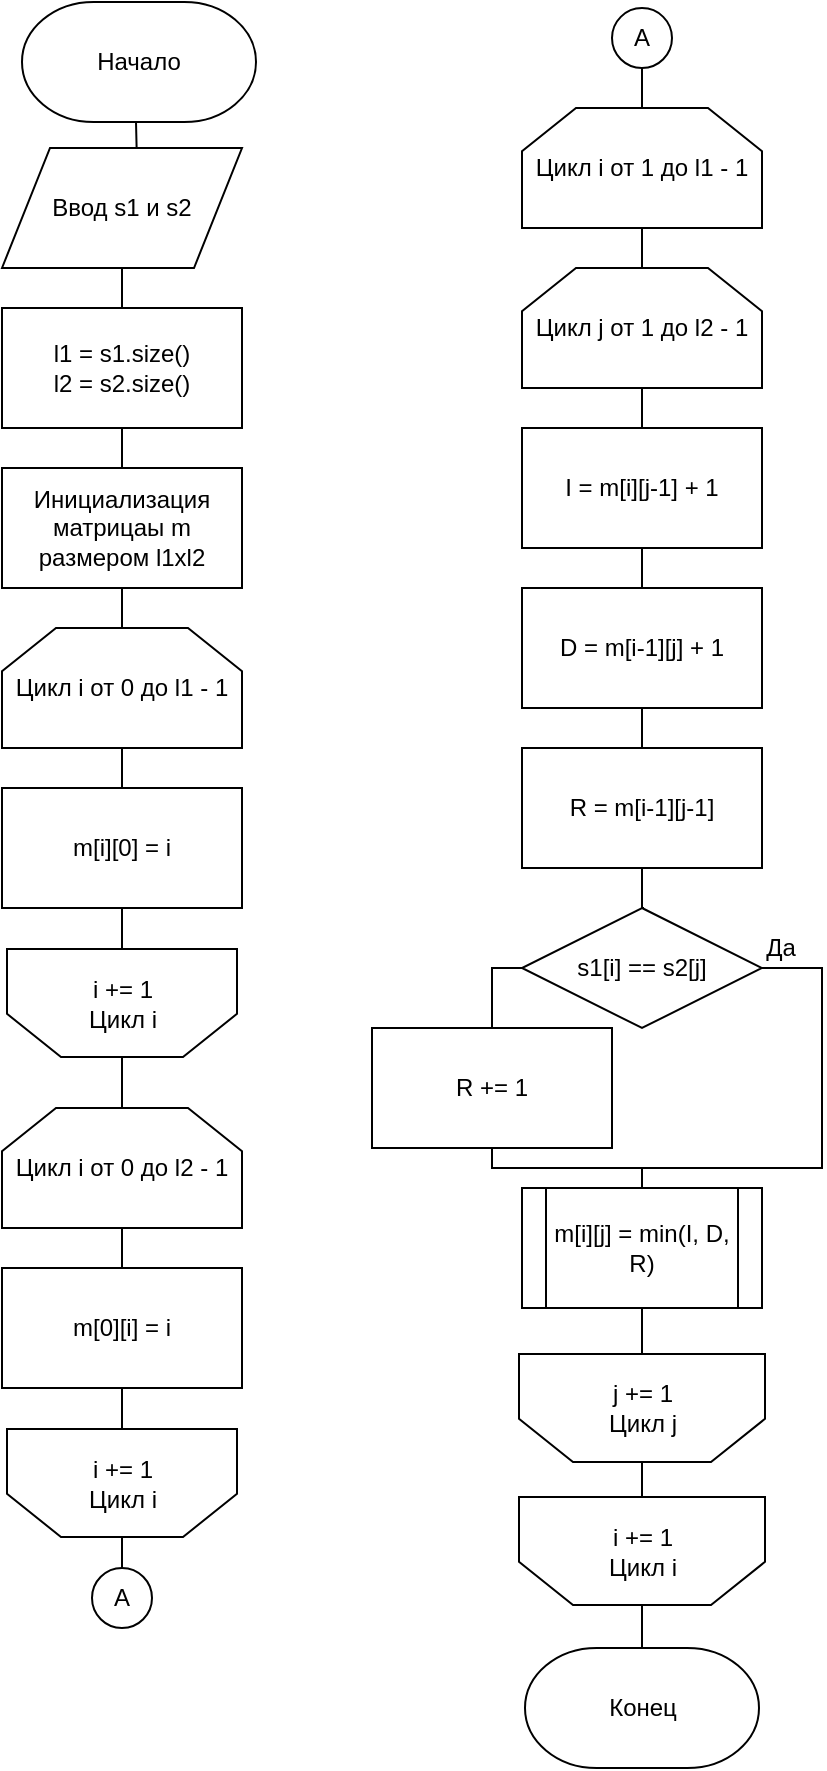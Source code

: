 <mxfile version="11.3.0" type="device" pages="4"><diagram id="evdpYPXMcWnW9IqfnfcT" name="Page-1"><mxGraphModel dx="1137" dy="674" grid="1" gridSize="10" guides="1" tooltips="1" connect="1" arrows="1" fold="1" page="1" pageScale="1" pageWidth="850" pageHeight="1100" math="0" shadow="0"><root><mxCell id="0"/><mxCell id="1" parent="0"/><mxCell id="_S-wLEvSERHRvH7s9eQE-9" style="edgeStyle=orthogonalEdgeStyle;rounded=0;orthogonalLoop=1;jettySize=auto;html=1;endArrow=none;endFill=0;" parent="1" target="_S-wLEvSERHRvH7s9eQE-2" edge="1"><mxGeometry relative="1" as="geometry"><mxPoint x="427" y="97" as="sourcePoint"/></mxGeometry></mxCell><mxCell id="_S-wLEvSERHRvH7s9eQE-10" style="edgeStyle=orthogonalEdgeStyle;rounded=0;orthogonalLoop=1;jettySize=auto;html=1;endArrow=none;endFill=0;" parent="1" source="_S-wLEvSERHRvH7s9eQE-2" target="_S-wLEvSERHRvH7s9eQE-7" edge="1"><mxGeometry relative="1" as="geometry"/></mxCell><mxCell id="_S-wLEvSERHRvH7s9eQE-2" value="Ввод s1 и s2" style="shape=parallelogram;perimeter=parallelogramPerimeter;whiteSpace=wrap;html=1;" parent="1" vertex="1"><mxGeometry x="360" y="110" width="120" height="60" as="geometry"/></mxCell><mxCell id="_S-wLEvSERHRvH7s9eQE-17" style="edgeStyle=orthogonalEdgeStyle;rounded=0;orthogonalLoop=1;jettySize=auto;html=1;endArrow=none;endFill=0;fontSize=12;" parent="1" source="_S-wLEvSERHRvH7s9eQE-6" target="_S-wLEvSERHRvH7s9eQE-13" edge="1"><mxGeometry relative="1" as="geometry"/></mxCell><mxCell id="_S-wLEvSERHRvH7s9eQE-6" value="Цикл i от 0 до l1 - 1" style="shape=loopLimit;whiteSpace=wrap;html=1;size=27;arcSize=25;" parent="1" vertex="1"><mxGeometry x="360" y="350" width="120" height="60" as="geometry"/></mxCell><mxCell id="_S-wLEvSERHRvH7s9eQE-11" style="edgeStyle=orthogonalEdgeStyle;rounded=0;orthogonalLoop=1;jettySize=auto;html=1;endArrow=none;endFill=0;" parent="1" source="_S-wLEvSERHRvH7s9eQE-7" target="_S-wLEvSERHRvH7s9eQE-8" edge="1"><mxGeometry relative="1" as="geometry"/></mxCell><mxCell id="_S-wLEvSERHRvH7s9eQE-7" value="&lt;div&gt;l1 = s1.size()&lt;/div&gt;&lt;div&gt;l2 = s2.size()&lt;br&gt;&lt;/div&gt;" style="rounded=0;whiteSpace=wrap;html=1;" parent="1" vertex="1"><mxGeometry x="360" y="190" width="120" height="60" as="geometry"/></mxCell><mxCell id="_S-wLEvSERHRvH7s9eQE-12" style="edgeStyle=orthogonalEdgeStyle;rounded=0;orthogonalLoop=1;jettySize=auto;html=1;endArrow=none;endFill=0;" parent="1" source="_S-wLEvSERHRvH7s9eQE-8" target="_S-wLEvSERHRvH7s9eQE-6" edge="1"><mxGeometry relative="1" as="geometry"/></mxCell><mxCell id="_S-wLEvSERHRvH7s9eQE-8" value="Инициализация матрицаы m размером l1xl2" style="rounded=0;whiteSpace=wrap;html=1;" parent="1" vertex="1"><mxGeometry x="360" y="270" width="120" height="60" as="geometry"/></mxCell><mxCell id="_S-wLEvSERHRvH7s9eQE-18" style="edgeStyle=orthogonalEdgeStyle;rounded=0;orthogonalLoop=1;jettySize=auto;html=1;endArrow=none;endFill=0;fontSize=12;" parent="1" source="_S-wLEvSERHRvH7s9eQE-13" target="_S-wLEvSERHRvH7s9eQE-16" edge="1"><mxGeometry relative="1" as="geometry"/></mxCell><mxCell id="_S-wLEvSERHRvH7s9eQE-13" value="m[i][0] = i" style="rounded=0;whiteSpace=wrap;html=1;" parent="1" vertex="1"><mxGeometry x="360" y="430" width="120" height="60" as="geometry"/></mxCell><mxCell id="_S-wLEvSERHRvH7s9eQE-23" style="edgeStyle=orthogonalEdgeStyle;rounded=0;orthogonalLoop=1;jettySize=auto;html=1;endArrow=none;endFill=0;fontSize=12;" parent="1" source="_S-wLEvSERHRvH7s9eQE-16" target="_S-wLEvSERHRvH7s9eQE-19" edge="1"><mxGeometry relative="1" as="geometry"/></mxCell><mxCell id="_S-wLEvSERHRvH7s9eQE-16" value="&lt;div&gt;i += 1&lt;/div&gt;&lt;div&gt;Цикл i&lt;br&gt;&lt;/div&gt;" style="shape=loopLimit;align=center;rotation=90;horizontal=0;verticalAlign=middle;fontSize=12;html=1;whiteSpace=wrap;direction=south;arcSize=25;size=27;" parent="1" vertex="1"><mxGeometry x="393" y="480" width="54" height="115" as="geometry"/></mxCell><mxCell id="_S-wLEvSERHRvH7s9eQE-24" style="edgeStyle=orthogonalEdgeStyle;rounded=0;orthogonalLoop=1;jettySize=auto;html=1;entryX=0.5;entryY=0;entryDx=0;entryDy=0;endArrow=none;endFill=0;fontSize=12;" parent="1" source="_S-wLEvSERHRvH7s9eQE-19" target="_S-wLEvSERHRvH7s9eQE-20" edge="1"><mxGeometry relative="1" as="geometry"/></mxCell><mxCell id="_S-wLEvSERHRvH7s9eQE-19" value="Цикл i от 0 до l2 - 1" style="shape=loopLimit;whiteSpace=wrap;html=1;size=27;arcSize=25;" parent="1" vertex="1"><mxGeometry x="360" y="590" width="120" height="60" as="geometry"/></mxCell><mxCell id="_S-wLEvSERHRvH7s9eQE-25" style="edgeStyle=orthogonalEdgeStyle;rounded=0;orthogonalLoop=1;jettySize=auto;html=1;endArrow=none;endFill=0;fontSize=12;" parent="1" source="_S-wLEvSERHRvH7s9eQE-20" target="_S-wLEvSERHRvH7s9eQE-21" edge="1"><mxGeometry relative="1" as="geometry"/></mxCell><mxCell id="_S-wLEvSERHRvH7s9eQE-20" value="m[0][i] = i" style="rounded=0;whiteSpace=wrap;html=1;" parent="1" vertex="1"><mxGeometry x="360" y="670" width="120" height="60" as="geometry"/></mxCell><mxCell id="_S-wLEvSERHRvH7s9eQE-27" style="edgeStyle=orthogonalEdgeStyle;rounded=0;orthogonalLoop=1;jettySize=auto;html=1;endArrow=none;endFill=0;fontSize=12;" parent="1" source="_S-wLEvSERHRvH7s9eQE-21" target="_S-wLEvSERHRvH7s9eQE-26" edge="1"><mxGeometry relative="1" as="geometry"/></mxCell><mxCell id="_S-wLEvSERHRvH7s9eQE-21" value="&lt;div&gt;i += 1&lt;/div&gt;&lt;div&gt;Цикл i&lt;br&gt;&lt;/div&gt;" style="shape=loopLimit;align=center;rotation=90;horizontal=0;verticalAlign=middle;fontSize=12;html=1;whiteSpace=wrap;direction=south;size=27;arcSize=25;" parent="1" vertex="1"><mxGeometry x="393" y="720" width="54" height="115" as="geometry"/></mxCell><mxCell id="_S-wLEvSERHRvH7s9eQE-26" value="A" style="ellipse;whiteSpace=wrap;html=1;aspect=fixed;fontSize=12;align=center;" parent="1" vertex="1"><mxGeometry x="405" y="820" width="30" height="30" as="geometry"/></mxCell><mxCell id="_S-wLEvSERHRvH7s9eQE-51" style="edgeStyle=orthogonalEdgeStyle;rounded=0;orthogonalLoop=1;jettySize=auto;html=1;entryX=0.5;entryY=0;entryDx=0;entryDy=0;endArrow=none;endFill=0;fontSize=12;" parent="1" source="_S-wLEvSERHRvH7s9eQE-28" target="_S-wLEvSERHRvH7s9eQE-30" edge="1"><mxGeometry relative="1" as="geometry"/></mxCell><mxCell id="_S-wLEvSERHRvH7s9eQE-28" value="A" style="ellipse;whiteSpace=wrap;html=1;aspect=fixed;fontSize=12;align=center;" parent="1" vertex="1"><mxGeometry x="665" y="40.052" width="30" height="30" as="geometry"/></mxCell><mxCell id="_S-wLEvSERHRvH7s9eQE-47" style="edgeStyle=orthogonalEdgeStyle;rounded=0;orthogonalLoop=1;jettySize=auto;html=1;entryX=0.5;entryY=0;entryDx=0;entryDy=0;endArrow=none;endFill=0;fontSize=12;" parent="1" source="_S-wLEvSERHRvH7s9eQE-29" target="_S-wLEvSERHRvH7s9eQE-32" edge="1"><mxGeometry relative="1" as="geometry"/></mxCell><mxCell id="_S-wLEvSERHRvH7s9eQE-29" value="Цикл j от 1 до l2 - 1" style="shape=loopLimit;whiteSpace=wrap;html=1;size=27;arcSize=25;" parent="1" vertex="1"><mxGeometry x="620" y="170" width="120" height="60" as="geometry"/></mxCell><mxCell id="_S-wLEvSERHRvH7s9eQE-48" style="edgeStyle=orthogonalEdgeStyle;rounded=0;orthogonalLoop=1;jettySize=auto;html=1;entryX=0.5;entryY=0;entryDx=0;entryDy=0;endArrow=none;endFill=0;fontSize=12;" parent="1" source="_S-wLEvSERHRvH7s9eQE-30" target="_S-wLEvSERHRvH7s9eQE-29" edge="1"><mxGeometry relative="1" as="geometry"/></mxCell><mxCell id="_S-wLEvSERHRvH7s9eQE-30" value="Цикл i от 1 до l1 - 1" style="shape=loopLimit;whiteSpace=wrap;html=1;size=27;arcSize=25;" parent="1" vertex="1"><mxGeometry x="620" y="90" width="120" height="60" as="geometry"/></mxCell><mxCell id="_S-wLEvSERHRvH7s9eQE-46" style="edgeStyle=orthogonalEdgeStyle;rounded=0;orthogonalLoop=1;jettySize=auto;html=1;entryX=0.5;entryY=0;entryDx=0;entryDy=0;endArrow=none;endFill=0;fontSize=12;" parent="1" source="_S-wLEvSERHRvH7s9eQE-32" target="_S-wLEvSERHRvH7s9eQE-33" edge="1"><mxGeometry relative="1" as="geometry"/></mxCell><mxCell id="_S-wLEvSERHRvH7s9eQE-32" value="I = m[i][j-1] + 1" style="rounded=0;whiteSpace=wrap;html=1;" parent="1" vertex="1"><mxGeometry x="620" y="250" width="120" height="60" as="geometry"/></mxCell><mxCell id="_S-wLEvSERHRvH7s9eQE-45" style="edgeStyle=orthogonalEdgeStyle;rounded=0;orthogonalLoop=1;jettySize=auto;html=1;entryX=0.5;entryY=0;entryDx=0;entryDy=0;endArrow=none;endFill=0;fontSize=12;" parent="1" source="_S-wLEvSERHRvH7s9eQE-33" target="_S-wLEvSERHRvH7s9eQE-34" edge="1"><mxGeometry relative="1" as="geometry"/></mxCell><mxCell id="_S-wLEvSERHRvH7s9eQE-33" value="D = m[i-1][j] + 1" style="rounded=0;whiteSpace=wrap;html=1;" parent="1" vertex="1"><mxGeometry x="620" y="330" width="120" height="60" as="geometry"/></mxCell><mxCell id="_S-wLEvSERHRvH7s9eQE-44" style="edgeStyle=orthogonalEdgeStyle;rounded=0;orthogonalLoop=1;jettySize=auto;html=1;entryX=0.5;entryY=0;entryDx=0;entryDy=0;endArrow=none;endFill=0;fontSize=12;" parent="1" source="_S-wLEvSERHRvH7s9eQE-34" edge="1"><mxGeometry relative="1" as="geometry"><mxPoint x="680.471" y="490.353" as="targetPoint"/></mxGeometry></mxCell><mxCell id="_S-wLEvSERHRvH7s9eQE-34" value="R = m[i-1][j-1]" style="rounded=0;whiteSpace=wrap;html=1;" parent="1" vertex="1"><mxGeometry x="620" y="410" width="120" height="60" as="geometry"/></mxCell><mxCell id="_S-wLEvSERHRvH7s9eQE-43" style="edgeStyle=orthogonalEdgeStyle;rounded=0;orthogonalLoop=1;jettySize=auto;html=1;entryX=0.5;entryY=1;entryDx=0;entryDy=0;endArrow=none;endFill=0;fontSize=12;" parent="1" edge="1"><mxGeometry relative="1" as="geometry"><mxPoint x="620.471" y="568" as="targetPoint"/></mxGeometry></mxCell><mxCell id="_S-wLEvSERHRvH7s9eQE-42" style="edgeStyle=orthogonalEdgeStyle;rounded=0;orthogonalLoop=1;jettySize=auto;html=1;entryX=0.5;entryY=1;entryDx=0;entryDy=0;endArrow=none;endFill=0;fontSize=12;" parent="1" edge="1"><mxGeometry relative="1" as="geometry"><mxPoint x="620.27" y="622.0" as="sourcePoint"/></mxGeometry></mxCell><mxCell id="_S-wLEvSERHRvH7s9eQE-41" style="edgeStyle=orthogonalEdgeStyle;rounded=0;orthogonalLoop=1;jettySize=auto;html=1;entryX=0.5;entryY=0;entryDx=0;entryDy=0;endArrow=none;endFill=0;fontSize=12;" parent="1" edge="1"><mxGeometry relative="1" as="geometry"><mxPoint x="620.27" y="698.5" as="sourcePoint"/></mxGeometry></mxCell><mxCell id="_S-wLEvSERHRvH7s9eQE-62" style="edgeStyle=orthogonalEdgeStyle;rounded=0;orthogonalLoop=1;jettySize=auto;html=1;entryX=0.5;entryY=1;entryDx=0;entryDy=0;endArrow=none;endFill=0;fontSize=12;" parent="1" source="_S-wLEvSERHRvH7s9eQE-52" target="_S-wLEvSERHRvH7s9eQE-53" edge="1"><mxGeometry relative="1" as="geometry"/></mxCell><mxCell id="_S-wLEvSERHRvH7s9eQE-52" value="m[i][j] = min(I, D, R)" style="shape=process;whiteSpace=wrap;html=1;backgroundOutline=1;fontSize=12;align=center;" parent="1" vertex="1"><mxGeometry x="620" y="630" width="120" height="60" as="geometry"/></mxCell><mxCell id="_S-wLEvSERHRvH7s9eQE-63" style="edgeStyle=orthogonalEdgeStyle;rounded=0;orthogonalLoop=1;jettySize=auto;html=1;endArrow=none;endFill=0;fontSize=12;" parent="1" source="_S-wLEvSERHRvH7s9eQE-53" target="_S-wLEvSERHRvH7s9eQE-54" edge="1"><mxGeometry relative="1" as="geometry"/></mxCell><mxCell id="_S-wLEvSERHRvH7s9eQE-53" value="&lt;div&gt;j += 1&lt;/div&gt;&lt;div&gt;Цикл j&lt;br&gt;&lt;/div&gt;" style="shape=loopLimit;align=center;rotation=90;horizontal=0;verticalAlign=middle;fontSize=12;html=1;whiteSpace=wrap;direction=south;size=27;arcSize=25;" parent="1" vertex="1"><mxGeometry x="653" y="678.5" width="54" height="123" as="geometry"/></mxCell><mxCell id="zf9dDf4LEMmO1-Xe__AF-7" style="edgeStyle=orthogonalEdgeStyle;rounded=0;orthogonalLoop=1;jettySize=auto;html=1;entryX=0.5;entryY=0;entryDx=0;entryDy=0;entryPerimeter=0;endArrow=none;endFill=0;" edge="1" parent="1" source="_S-wLEvSERHRvH7s9eQE-54" target="zf9dDf4LEMmO1-Xe__AF-4"><mxGeometry relative="1" as="geometry"/></mxCell><mxCell id="_S-wLEvSERHRvH7s9eQE-54" value="&lt;div&gt;i += 1&lt;/div&gt;&lt;div&gt;Цикл i&lt;br&gt;&lt;/div&gt;" style="shape=loopLimit;align=center;rotation=90;horizontal=0;verticalAlign=middle;fontSize=12;html=1;whiteSpace=wrap;direction=south;size=27;arcSize=25;" parent="1" vertex="1"><mxGeometry x="653" y="750" width="54" height="123" as="geometry"/></mxCell><mxCell id="_S-wLEvSERHRvH7s9eQE-58" style="edgeStyle=orthogonalEdgeStyle;rounded=0;orthogonalLoop=1;jettySize=auto;html=1;endArrow=none;endFill=0;fontSize=12;exitX=1;exitY=0.5;exitDx=0;exitDy=0;" parent="1" source="_S-wLEvSERHRvH7s9eQE-56" target="_S-wLEvSERHRvH7s9eQE-52" edge="1"><mxGeometry relative="1" as="geometry"><Array as="points"><mxPoint x="770" y="520"/><mxPoint x="770" y="620"/><mxPoint x="680" y="620"/></Array></mxGeometry></mxCell><mxCell id="_S-wLEvSERHRvH7s9eQE-59" value="Да" style="text;html=1;resizable=0;points=[];align=center;verticalAlign=middle;labelBackgroundColor=#ffffff;fontSize=12;" parent="_S-wLEvSERHRvH7s9eQE-58" vertex="1" connectable="0"><mxGeometry x="-0.799" relative="1" as="geometry"><mxPoint x="-14" y="-10" as="offset"/></mxGeometry></mxCell><mxCell id="_S-wLEvSERHRvH7s9eQE-60" style="edgeStyle=orthogonalEdgeStyle;rounded=0;orthogonalLoop=1;jettySize=auto;html=1;endArrow=none;endFill=0;fontSize=12;exitX=0;exitY=0.5;exitDx=0;exitDy=0;" parent="1" source="_S-wLEvSERHRvH7s9eQE-56" target="_S-wLEvSERHRvH7s9eQE-57" edge="1"><mxGeometry relative="1" as="geometry"><Array as="points"><mxPoint x="605" y="520"/></Array></mxGeometry></mxCell><mxCell id="_S-wLEvSERHRvH7s9eQE-56" value="s1[i] == s2[j]" style="rhombus;whiteSpace=wrap;html=1;fontSize=12;align=center;" parent="1" vertex="1"><mxGeometry x="620" y="490" width="120" height="60" as="geometry"/></mxCell><mxCell id="_S-wLEvSERHRvH7s9eQE-61" style="edgeStyle=orthogonalEdgeStyle;rounded=0;orthogonalLoop=1;jettySize=auto;html=1;endArrow=none;endFill=0;fontSize=12;exitX=0.5;exitY=1;exitDx=0;exitDy=0;" parent="1" source="_S-wLEvSERHRvH7s9eQE-57" edge="1"><mxGeometry relative="1" as="geometry"><mxPoint x="680" y="630" as="targetPoint"/><Array as="points"><mxPoint x="605" y="620"/><mxPoint x="680" y="620"/></Array></mxGeometry></mxCell><mxCell id="_S-wLEvSERHRvH7s9eQE-57" value="R += 1" style="rounded=0;whiteSpace=wrap;html=1;fontSize=12;align=center;" parent="1" vertex="1"><mxGeometry x="545" y="550" width="120" height="60" as="geometry"/></mxCell><mxCell id="zf9dDf4LEMmO1-Xe__AF-3" value="&lt;span style=&quot;white-space: normal&quot;&gt;Начало&lt;/span&gt;" style="strokeWidth=1;html=1;shape=mxgraph.flowchart.terminator;whiteSpace=wrap;rounded=0;comic=0;" vertex="1" parent="1"><mxGeometry x="370" y="37" width="117" height="60" as="geometry"/></mxCell><mxCell id="zf9dDf4LEMmO1-Xe__AF-4" value="Конец" style="strokeWidth=1;html=1;shape=mxgraph.flowchart.terminator;whiteSpace=wrap;rounded=0;comic=0;" vertex="1" parent="1"><mxGeometry x="621.5" y="860" width="117" height="60" as="geometry"/></mxCell></root></mxGraphModel></diagram><diagram id="i3Gyf1UM-3G0CVx-PfEJ" name="Page-2"><mxGraphModel dx="1090" dy="646" grid="1" gridSize="9" guides="1" tooltips="1" connect="1" arrows="1" fold="1" page="1" pageScale="1" pageWidth="850" pageHeight="1100" math="0" shadow="0"><root><mxCell id="ckHweRXk9wq8QiHJg_Wp-0"/><mxCell id="ckHweRXk9wq8QiHJg_Wp-1" parent="ckHweRXk9wq8QiHJg_Wp-0"/><mxCell id="4G7WSy2qXYbwue7CgF50-0" style="edgeStyle=orthogonalEdgeStyle;rounded=0;orthogonalLoop=1;jettySize=auto;html=1;endArrow=none;endFill=0;" parent="ckHweRXk9wq8QiHJg_Wp-1" target="4G7WSy2qXYbwue7CgF50-3" edge="1"><mxGeometry relative="1" as="geometry"><mxPoint x="190" y="90" as="sourcePoint"/></mxGeometry></mxCell><mxCell id="4G7WSy2qXYbwue7CgF50-2" style="edgeStyle=orthogonalEdgeStyle;rounded=0;orthogonalLoop=1;jettySize=auto;html=1;endArrow=none;endFill=0;" parent="ckHweRXk9wq8QiHJg_Wp-1" source="4G7WSy2qXYbwue7CgF50-3" target="4G7WSy2qXYbwue7CgF50-7" edge="1"><mxGeometry relative="1" as="geometry"/></mxCell><mxCell id="4G7WSy2qXYbwue7CgF50-3" value="Ввод s1 и s2" style="shape=parallelogram;perimeter=parallelogramPerimeter;whiteSpace=wrap;html=1;" parent="ckHweRXk9wq8QiHJg_Wp-1" vertex="1"><mxGeometry x="130" y="110" width="120" height="60" as="geometry"/></mxCell><mxCell id="4G7WSy2qXYbwue7CgF50-4" style="edgeStyle=orthogonalEdgeStyle;rounded=0;orthogonalLoop=1;jettySize=auto;html=1;endArrow=none;endFill=0;fontSize=12;" parent="ckHweRXk9wq8QiHJg_Wp-1" source="4G7WSy2qXYbwue7CgF50-5" target="4G7WSy2qXYbwue7CgF50-11" edge="1"><mxGeometry relative="1" as="geometry"/></mxCell><mxCell id="4G7WSy2qXYbwue7CgF50-5" value="Цикл i от 0 до l1 - 1" style="shape=loopLimit;whiteSpace=wrap;html=1;size=27;arcSize=25;" parent="ckHweRXk9wq8QiHJg_Wp-1" vertex="1"><mxGeometry x="130" y="350" width="120" height="60" as="geometry"/></mxCell><mxCell id="4G7WSy2qXYbwue7CgF50-6" style="edgeStyle=orthogonalEdgeStyle;rounded=0;orthogonalLoop=1;jettySize=auto;html=1;endArrow=none;endFill=0;" parent="ckHweRXk9wq8QiHJg_Wp-1" source="4G7WSy2qXYbwue7CgF50-7" target="4G7WSy2qXYbwue7CgF50-9" edge="1"><mxGeometry relative="1" as="geometry"/></mxCell><mxCell id="4G7WSy2qXYbwue7CgF50-7" value="&lt;div&gt;l1 = s1.size()&lt;/div&gt;&lt;div&gt;l2 = s2.size()&lt;br&gt;&lt;/div&gt;" style="rounded=0;whiteSpace=wrap;html=1;" parent="ckHweRXk9wq8QiHJg_Wp-1" vertex="1"><mxGeometry x="130" y="190" width="120" height="60" as="geometry"/></mxCell><mxCell id="4G7WSy2qXYbwue7CgF50-8" style="edgeStyle=orthogonalEdgeStyle;rounded=0;orthogonalLoop=1;jettySize=auto;html=1;endArrow=none;endFill=0;" parent="ckHweRXk9wq8QiHJg_Wp-1" source="4G7WSy2qXYbwue7CgF50-9" target="4G7WSy2qXYbwue7CgF50-5" edge="1"><mxGeometry relative="1" as="geometry"/></mxCell><mxCell id="4G7WSy2qXYbwue7CgF50-9" value="Инициализация матрицаы m размером l1xl2" style="rounded=0;whiteSpace=wrap;html=1;" parent="ckHweRXk9wq8QiHJg_Wp-1" vertex="1"><mxGeometry x="130" y="270" width="120" height="60" as="geometry"/></mxCell><mxCell id="4G7WSy2qXYbwue7CgF50-10" style="edgeStyle=orthogonalEdgeStyle;rounded=0;orthogonalLoop=1;jettySize=auto;html=1;endArrow=none;endFill=0;fontSize=12;" parent="ckHweRXk9wq8QiHJg_Wp-1" source="4G7WSy2qXYbwue7CgF50-11" target="4G7WSy2qXYbwue7CgF50-13" edge="1"><mxGeometry relative="1" as="geometry"/></mxCell><mxCell id="4G7WSy2qXYbwue7CgF50-11" value="m[i][0] = i" style="rounded=0;whiteSpace=wrap;html=1;" parent="ckHweRXk9wq8QiHJg_Wp-1" vertex="1"><mxGeometry x="130" y="430" width="120" height="60" as="geometry"/></mxCell><mxCell id="4G7WSy2qXYbwue7CgF50-12" style="edgeStyle=orthogonalEdgeStyle;rounded=0;orthogonalLoop=1;jettySize=auto;html=1;endArrow=none;endFill=0;fontSize=12;" parent="ckHweRXk9wq8QiHJg_Wp-1" source="4G7WSy2qXYbwue7CgF50-13" target="4G7WSy2qXYbwue7CgF50-15" edge="1"><mxGeometry relative="1" as="geometry"/></mxCell><mxCell id="4G7WSy2qXYbwue7CgF50-13" value="&lt;div&gt;i += 1&lt;/div&gt;&lt;div&gt;Цикл i&lt;br&gt;&lt;/div&gt;" style="shape=loopLimit;align=center;rotation=90;horizontal=0;verticalAlign=middle;fontSize=12;html=1;whiteSpace=wrap;direction=south;size=27;arcSize=25;" parent="ckHweRXk9wq8QiHJg_Wp-1" vertex="1"><mxGeometry x="163" y="480" width="54" height="115" as="geometry"/></mxCell><mxCell id="4G7WSy2qXYbwue7CgF50-14" style="edgeStyle=orthogonalEdgeStyle;rounded=0;orthogonalLoop=1;jettySize=auto;html=1;entryX=0.5;entryY=0;entryDx=0;entryDy=0;endArrow=none;endFill=0;fontSize=12;" parent="ckHweRXk9wq8QiHJg_Wp-1" source="4G7WSy2qXYbwue7CgF50-15" target="4G7WSy2qXYbwue7CgF50-17" edge="1"><mxGeometry relative="1" as="geometry"/></mxCell><mxCell id="4G7WSy2qXYbwue7CgF50-15" value="Цикл i от 0 до l2 - 1" style="shape=loopLimit;whiteSpace=wrap;html=1;size=27;arcSize=25;" parent="ckHweRXk9wq8QiHJg_Wp-1" vertex="1"><mxGeometry x="130" y="590" width="120" height="60" as="geometry"/></mxCell><mxCell id="4G7WSy2qXYbwue7CgF50-16" style="edgeStyle=orthogonalEdgeStyle;rounded=0;orthogonalLoop=1;jettySize=auto;html=1;endArrow=none;endFill=0;fontSize=12;" parent="ckHweRXk9wq8QiHJg_Wp-1" source="4G7WSy2qXYbwue7CgF50-17" target="4G7WSy2qXYbwue7CgF50-19" edge="1"><mxGeometry relative="1" as="geometry"/></mxCell><mxCell id="4G7WSy2qXYbwue7CgF50-17" value="m[0][i] = i" style="rounded=0;whiteSpace=wrap;html=1;" parent="ckHweRXk9wq8QiHJg_Wp-1" vertex="1"><mxGeometry x="130" y="670" width="120" height="60" as="geometry"/></mxCell><mxCell id="4G7WSy2qXYbwue7CgF50-18" style="edgeStyle=orthogonalEdgeStyle;rounded=0;orthogonalLoop=1;jettySize=auto;html=1;endArrow=none;endFill=0;fontSize=12;" parent="ckHweRXk9wq8QiHJg_Wp-1" source="4G7WSy2qXYbwue7CgF50-19" target="4G7WSy2qXYbwue7CgF50-20" edge="1"><mxGeometry relative="1" as="geometry"/></mxCell><mxCell id="4G7WSy2qXYbwue7CgF50-19" value="&lt;div&gt;i += 1&lt;/div&gt;&lt;div&gt;Цикл i&lt;br&gt;&lt;/div&gt;" style="shape=loopLimit;align=center;rotation=90;horizontal=0;verticalAlign=middle;fontSize=12;html=1;whiteSpace=wrap;direction=south;size=27;arcSize=25;" parent="ckHweRXk9wq8QiHJg_Wp-1" vertex="1"><mxGeometry x="163" y="720" width="54" height="115" as="geometry"/></mxCell><mxCell id="4G7WSy2qXYbwue7CgF50-20" value="A" style="ellipse;whiteSpace=wrap;html=1;aspect=fixed;fontSize=12;align=center;" parent="ckHweRXk9wq8QiHJg_Wp-1" vertex="1"><mxGeometry x="175" y="820" width="30" height="30" as="geometry"/></mxCell><mxCell id="75t4UfENdjs6Ss-sl2u9-16" style="edgeStyle=orthogonalEdgeStyle;rounded=0;orthogonalLoop=1;jettySize=auto;html=1;endArrow=none;endFill=0;fontSize=12;" parent="ckHweRXk9wq8QiHJg_Wp-1" source="F-URBxx08e2yJ-bR5Y0A-1" target="75t4UfENdjs6Ss-sl2u9-3" edge="1"><mxGeometry relative="1" as="geometry"/></mxCell><mxCell id="F-URBxx08e2yJ-bR5Y0A-1" value="A" style="ellipse;whiteSpace=wrap;html=1;aspect=fixed;fontSize=12;align=center;" parent="ckHweRXk9wq8QiHJg_Wp-1" vertex="1"><mxGeometry x="390" y="45.052" width="30" height="30" as="geometry"/></mxCell><mxCell id="75t4UfENdjs6Ss-sl2u9-0" style="edgeStyle=orthogonalEdgeStyle;rounded=0;orthogonalLoop=1;jettySize=auto;html=1;entryX=0.5;entryY=0;entryDx=0;entryDy=0;endArrow=none;endFill=0;fontSize=12;" parent="ckHweRXk9wq8QiHJg_Wp-1" source="75t4UfENdjs6Ss-sl2u9-1" target="75t4UfENdjs6Ss-sl2u9-5" edge="1"><mxGeometry relative="1" as="geometry"/></mxCell><mxCell id="75t4UfENdjs6Ss-sl2u9-1" value="Цикл j от 1 до l2 - 1" style="shape=loopLimit;whiteSpace=wrap;html=1;size=27;arcSize=25;" parent="ckHweRXk9wq8QiHJg_Wp-1" vertex="1"><mxGeometry x="345" y="170" width="120" height="60" as="geometry"/></mxCell><mxCell id="75t4UfENdjs6Ss-sl2u9-2" style="edgeStyle=orthogonalEdgeStyle;rounded=0;orthogonalLoop=1;jettySize=auto;html=1;entryX=0.5;entryY=0;entryDx=0;entryDy=0;endArrow=none;endFill=0;fontSize=12;" parent="ckHweRXk9wq8QiHJg_Wp-1" source="75t4UfENdjs6Ss-sl2u9-3" target="75t4UfENdjs6Ss-sl2u9-1" edge="1"><mxGeometry relative="1" as="geometry"/></mxCell><mxCell id="75t4UfENdjs6Ss-sl2u9-3" value="Цикл i от 1 до l1 - 1" style="shape=loopLimit;whiteSpace=wrap;html=1;size=27;arcSize=25;" parent="ckHweRXk9wq8QiHJg_Wp-1" vertex="1"><mxGeometry x="345" y="90" width="120" height="60" as="geometry"/></mxCell><mxCell id="75t4UfENdjs6Ss-sl2u9-4" style="edgeStyle=orthogonalEdgeStyle;rounded=0;orthogonalLoop=1;jettySize=auto;html=1;entryX=0.5;entryY=0;entryDx=0;entryDy=0;endArrow=none;endFill=0;fontSize=12;" parent="ckHweRXk9wq8QiHJg_Wp-1" source="75t4UfENdjs6Ss-sl2u9-5" target="75t4UfENdjs6Ss-sl2u9-7" edge="1"><mxGeometry relative="1" as="geometry"/></mxCell><mxCell id="75t4UfENdjs6Ss-sl2u9-5" value="I = m[i][j-1] + 1" style="rounded=0;whiteSpace=wrap;html=1;" parent="ckHweRXk9wq8QiHJg_Wp-1" vertex="1"><mxGeometry x="345" y="250" width="120" height="60" as="geometry"/></mxCell><mxCell id="75t4UfENdjs6Ss-sl2u9-6" style="edgeStyle=orthogonalEdgeStyle;rounded=0;orthogonalLoop=1;jettySize=auto;html=1;entryX=0.5;entryY=0;entryDx=0;entryDy=0;endArrow=none;endFill=0;fontSize=12;" parent="ckHweRXk9wq8QiHJg_Wp-1" source="75t4UfENdjs6Ss-sl2u9-7" target="75t4UfENdjs6Ss-sl2u9-9" edge="1"><mxGeometry relative="1" as="geometry"/></mxCell><mxCell id="75t4UfENdjs6Ss-sl2u9-7" value="D = m[i-1][j] + 1" style="rounded=0;whiteSpace=wrap;html=1;" parent="ckHweRXk9wq8QiHJg_Wp-1" vertex="1"><mxGeometry x="345" y="330" width="120" height="60" as="geometry"/></mxCell><mxCell id="75t4UfENdjs6Ss-sl2u9-8" style="edgeStyle=orthogonalEdgeStyle;rounded=0;orthogonalLoop=1;jettySize=auto;html=1;entryX=0.5;entryY=0;entryDx=0;entryDy=0;endArrow=none;endFill=0;fontSize=12;" parent="ckHweRXk9wq8QiHJg_Wp-1" source="75t4UfENdjs6Ss-sl2u9-9" edge="1"><mxGeometry relative="1" as="geometry"><mxPoint x="405.471" y="490.353" as="targetPoint"/></mxGeometry></mxCell><mxCell id="75t4UfENdjs6Ss-sl2u9-9" value="R = m[i-1][j-1]" style="rounded=0;whiteSpace=wrap;html=1;" parent="ckHweRXk9wq8QiHJg_Wp-1" vertex="1"><mxGeometry x="345" y="410" width="120" height="60" as="geometry"/></mxCell><mxCell id="75t4UfENdjs6Ss-sl2u9-10" style="edgeStyle=orthogonalEdgeStyle;rounded=0;orthogonalLoop=1;jettySize=auto;html=1;endArrow=none;endFill=0;fontSize=12;exitX=1;exitY=0.5;exitDx=0;exitDy=0;" parent="ckHweRXk9wq8QiHJg_Wp-1" source="75t4UfENdjs6Ss-sl2u9-13" edge="1"><mxGeometry relative="1" as="geometry"><mxPoint x="405.286" y="630" as="targetPoint"/><Array as="points"><mxPoint x="495" y="520"/><mxPoint x="495" y="620"/><mxPoint x="405" y="620"/></Array></mxGeometry></mxCell><mxCell id="75t4UfENdjs6Ss-sl2u9-11" value="Да" style="text;html=1;resizable=0;points=[];align=center;verticalAlign=middle;labelBackgroundColor=#ffffff;fontSize=12;" parent="75t4UfENdjs6Ss-sl2u9-10" vertex="1" connectable="0"><mxGeometry x="-0.799" relative="1" as="geometry"><mxPoint x="-14" y="-10" as="offset"/></mxGeometry></mxCell><mxCell id="75t4UfENdjs6Ss-sl2u9-12" style="edgeStyle=orthogonalEdgeStyle;rounded=0;orthogonalLoop=1;jettySize=auto;html=1;endArrow=none;endFill=0;fontSize=12;exitX=0;exitY=0.5;exitDx=0;exitDy=0;" parent="ckHweRXk9wq8QiHJg_Wp-1" source="75t4UfENdjs6Ss-sl2u9-13" target="75t4UfENdjs6Ss-sl2u9-14" edge="1"><mxGeometry relative="1" as="geometry"><Array as="points"><mxPoint x="330" y="520"/></Array></mxGeometry></mxCell><mxCell id="75t4UfENdjs6Ss-sl2u9-13" value="s1[i] == s2[j]" style="rhombus;whiteSpace=wrap;html=1;fontSize=12;align=center;" parent="ckHweRXk9wq8QiHJg_Wp-1" vertex="1"><mxGeometry x="345" y="490" width="120" height="60" as="geometry"/></mxCell><mxCell id="75t4UfENdjs6Ss-sl2u9-20" style="edgeStyle=orthogonalEdgeStyle;rounded=0;orthogonalLoop=1;jettySize=auto;html=1;entryX=0.5;entryY=0;entryDx=0;entryDy=0;endArrow=none;endFill=0;fontSize=12;" parent="ckHweRXk9wq8QiHJg_Wp-1" source="75t4UfENdjs6Ss-sl2u9-14" target="75t4UfENdjs6Ss-sl2u9-17" edge="1"><mxGeometry relative="1" as="geometry"><Array as="points"><mxPoint x="330" y="620"/><mxPoint x="405" y="620"/></Array></mxGeometry></mxCell><mxCell id="75t4UfENdjs6Ss-sl2u9-14" value="R += 1" style="rounded=0;whiteSpace=wrap;html=1;fontSize=12;align=center;" parent="ckHweRXk9wq8QiHJg_Wp-1" vertex="1"><mxGeometry x="270" y="550" width="120" height="60" as="geometry"/></mxCell><mxCell id="75t4UfENdjs6Ss-sl2u9-17" value="B" style="ellipse;whiteSpace=wrap;html=1;aspect=fixed;fontSize=12;align=center;" parent="ckHweRXk9wq8QiHJg_Wp-1" vertex="1"><mxGeometry x="390" y="630" width="30" height="30" as="geometry"/></mxCell><mxCell id="75t4UfENdjs6Ss-sl2u9-23" style="edgeStyle=orthogonalEdgeStyle;rounded=0;orthogonalLoop=1;jettySize=auto;html=1;entryX=0.5;entryY=0.167;entryDx=0;entryDy=0;entryPerimeter=0;endArrow=none;endFill=0;fontSize=12;" parent="ckHweRXk9wq8QiHJg_Wp-1" source="75t4UfENdjs6Ss-sl2u9-21" edge="1"><mxGeometry relative="1" as="geometry"><mxPoint x="630.345" y="100.207" as="targetPoint"/></mxGeometry></mxCell><mxCell id="75t4UfENdjs6Ss-sl2u9-21" value="B" style="ellipse;whiteSpace=wrap;html=1;aspect=fixed;fontSize=12;align=center;" parent="ckHweRXk9wq8QiHJg_Wp-1" vertex="1"><mxGeometry x="615" y="45" width="30" height="30" as="geometry"/></mxCell><mxCell id="yXCjdQS7LCrRTxopvIYy-2" style="edgeStyle=orthogonalEdgeStyle;rounded=0;orthogonalLoop=1;jettySize=auto;html=1;endArrow=none;endFill=0;fontSize=12;" parent="ckHweRXk9wq8QiHJg_Wp-1" source="yXCjdQS7LCrRTxopvIYy-3" target="yXCjdQS7LCrRTxopvIYy-5" edge="1"><mxGeometry relative="1" as="geometry"/></mxCell><mxCell id="yXCjdQS7LCrRTxopvIYy-3" value="&lt;div&gt;j += 1&lt;/div&gt;&lt;div&gt;Цикл j&lt;br&gt;&lt;/div&gt;" style="shape=loopLimit;align=center;rotation=90;horizontal=0;verticalAlign=middle;fontSize=12;html=1;whiteSpace=wrap;direction=south;size=27;arcSize=25;" parent="ckHweRXk9wq8QiHJg_Wp-1" vertex="1"><mxGeometry x="603" y="360" width="54" height="123" as="geometry"/></mxCell><mxCell id="yXCjdQS7LCrRTxopvIYy-4" style="edgeStyle=orthogonalEdgeStyle;rounded=0;orthogonalLoop=1;jettySize=auto;html=1;entryX=0.5;entryY=0;entryDx=0;entryDy=0;endArrow=none;endFill=0;fontSize=12;" parent="ckHweRXk9wq8QiHJg_Wp-1" source="yXCjdQS7LCrRTxopvIYy-5" edge="1"><mxGeometry relative="1" as="geometry"><mxPoint x="630.143" y="541.571" as="targetPoint"/></mxGeometry></mxCell><mxCell id="yXCjdQS7LCrRTxopvIYy-5" value="&lt;div&gt;i += 1&lt;/div&gt;&lt;div&gt;Цикл i&lt;br&gt;&lt;/div&gt;" style="shape=loopLimit;align=center;rotation=90;horizontal=0;verticalAlign=middle;fontSize=12;html=1;whiteSpace=wrap;direction=south;size=27;arcSize=25;" parent="ckHweRXk9wq8QiHJg_Wp-1" vertex="1"><mxGeometry x="603" y="431.5" width="54" height="123" as="geometry"/></mxCell><mxCell id="yXCjdQS7LCrRTxopvIYy-28" style="edgeStyle=orthogonalEdgeStyle;rounded=0;orthogonalLoop=1;jettySize=auto;html=1;endArrow=none;endFill=0;fontSize=12;" parent="ckHweRXk9wq8QiHJg_Wp-1" source="yXCjdQS7LCrRTxopvIYy-19" target="yXCjdQS7LCrRTxopvIYy-23" edge="1"><mxGeometry relative="1" as="geometry"/></mxCell><mxCell id="yXCjdQS7LCrRTxopvIYy-19" value="m[i][j] = min(I, D, R)" style="shape=process;whiteSpace=wrap;html=1;backgroundOutline=1;fontSize=12;align=center;" parent="ckHweRXk9wq8QiHJg_Wp-1" vertex="1"><mxGeometry x="570" y="99" width="120" height="60" as="geometry"/></mxCell><mxCell id="yXCjdQS7LCrRTxopvIYy-20" style="edgeStyle=orthogonalEdgeStyle;rounded=0;orthogonalLoop=1;jettySize=auto;html=1;entryX=0.5;entryY=0;entryDx=0;entryDy=0;endArrow=none;endFill=0;fontSize=12;exitX=1;exitY=0.5;exitDx=0;exitDy=0;" parent="ckHweRXk9wq8QiHJg_Wp-1" source="yXCjdQS7LCrRTxopvIYy-23" target="yXCjdQS7LCrRTxopvIYy-25" edge="1"><mxGeometry relative="1" as="geometry"/></mxCell><mxCell id="yXCjdQS7LCrRTxopvIYy-21" value="Да" style="text;html=1;resizable=0;points=[];align=center;verticalAlign=middle;labelBackgroundColor=#ffffff;fontSize=12;" parent="yXCjdQS7LCrRTxopvIYy-20" vertex="1" connectable="0"><mxGeometry x="-0.278" y="-3" relative="1" as="geometry"><mxPoint x="-8.5" y="-13" as="offset"/></mxGeometry></mxCell><mxCell id="yXCjdQS7LCrRTxopvIYy-22" style="edgeStyle=orthogonalEdgeStyle;rounded=0;orthogonalLoop=1;jettySize=auto;html=1;endArrow=none;endFill=0;fontSize=12;exitX=0;exitY=0.5;exitDx=0;exitDy=0;entryX=0.5;entryY=1;entryDx=0;entryDy=0;" parent="ckHweRXk9wq8QiHJg_Wp-1" source="yXCjdQS7LCrRTxopvIYy-23" target="yXCjdQS7LCrRTxopvIYy-3" edge="1"><mxGeometry relative="1" as="geometry"><mxPoint x="550.345" y="240" as="targetPoint"/><Array as="points"><mxPoint x="550" y="206"/><mxPoint x="550" y="387"/><mxPoint x="630" y="387"/></Array></mxGeometry></mxCell><mxCell id="yXCjdQS7LCrRTxopvIYy-23" value="&lt;div&gt;&lt;font style=&quot;font-size: 9px&quot;&gt;(i &amp;gt; 1 И j &amp;gt; 1) И&lt;/font&gt;&lt;/div&gt;&lt;div style=&quot;font-size: 9px&quot;&gt;&lt;font style=&quot;font-size: 9px&quot;&gt;&lt;font style=&quot;font-size: 9px&quot;&gt;s1[i-1]==s2[i-2] И&lt;/font&gt; s1[i-2]==s2[j-1]&lt;br&gt;&lt;/font&gt;&lt;/div&gt;" style="rhombus;whiteSpace=wrap;html=1;fontSize=12;align=center;" parent="ckHweRXk9wq8QiHJg_Wp-1" vertex="1"><mxGeometry x="567" y="171" width="122" height="69" as="geometry"/></mxCell><mxCell id="yXCjdQS7LCrRTxopvIYy-32" style="edgeStyle=orthogonalEdgeStyle;rounded=0;orthogonalLoop=1;jettySize=auto;html=1;endArrow=none;endFill=0;fontSize=12;" parent="ckHweRXk9wq8QiHJg_Wp-1" source="yXCjdQS7LCrRTxopvIYy-25" target="yXCjdQS7LCrRTxopvIYy-31" edge="1"><mxGeometry relative="1" as="geometry"/></mxCell><mxCell id="yXCjdQS7LCrRTxopvIYy-25" value="&lt;div&gt;T = m[i-2][j-2] + 1&lt;br&gt;&lt;/div&gt;" style="rounded=0;whiteSpace=wrap;html=1;" parent="ckHweRXk9wq8QiHJg_Wp-1" vertex="1"><mxGeometry x="650" y="240" width="120" height="60" as="geometry"/></mxCell><mxCell id="yXCjdQS7LCrRTxopvIYy-30" style="edgeStyle=orthogonalEdgeStyle;rounded=0;orthogonalLoop=1;jettySize=auto;html=1;endArrow=none;endFill=0;fontSize=12;exitX=0.5;exitY=1;exitDx=0;exitDy=0;" parent="ckHweRXk9wq8QiHJg_Wp-1" edge="1"><mxGeometry relative="1" as="geometry"><mxPoint x="630" y="387" as="targetPoint"/><mxPoint x="710.345" y="374.69" as="sourcePoint"/><Array as="points"><mxPoint x="710" y="387"/></Array></mxGeometry></mxCell><mxCell id="yXCjdQS7LCrRTxopvIYy-31" value="m[i][j] = min(m[i][j], T) " style="shape=process;whiteSpace=wrap;html=1;backgroundOutline=1;fontSize=12;align=center;" parent="ckHweRXk9wq8QiHJg_Wp-1" vertex="1"><mxGeometry x="650" y="315" width="120" height="60" as="geometry"/></mxCell><mxCell id="BbKBuKmg3TYesC7xCfu3-0" value="&lt;span style=&quot;white-space: normal&quot;&gt;Начало&lt;/span&gt;" style="strokeWidth=1;html=1;shape=mxgraph.flowchart.terminator;whiteSpace=wrap;rounded=0;comic=0;" vertex="1" parent="ckHweRXk9wq8QiHJg_Wp-1"><mxGeometry x="131.5" y="30" width="117" height="60" as="geometry"/></mxCell><mxCell id="8yFXyoiaH8ENo9PK1DL_-0" value="Конец" style="strokeWidth=1;html=1;shape=mxgraph.flowchart.terminator;whiteSpace=wrap;rounded=0;comic=0;" vertex="1" parent="ckHweRXk9wq8QiHJg_Wp-1"><mxGeometry x="571.5" y="540" width="117" height="60" as="geometry"/></mxCell></root></mxGraphModel></diagram><diagram id="2SoFotdmvyIKMxzqO4LW" name="Page-3"><mxGraphModel dx="1090" dy="646" grid="1" gridSize="10" guides="1" tooltips="1" connect="1" arrows="1" fold="1" page="1" pageScale="1" pageWidth="850" pageHeight="1100" math="0" shadow="0"><root><mxCell id="VzWwhB_eklPlLCphFfom-0"/><mxCell id="VzWwhB_eklPlLCphFfom-1" parent="VzWwhB_eklPlLCphFfom-0"/><mxCell id="gLyKUSE8qwptnojRg8dB-1" style="edgeStyle=orthogonalEdgeStyle;rounded=0;orthogonalLoop=1;jettySize=auto;html=1;endArrow=none;endFill=0;fontSize=12;" parent="VzWwhB_eklPlLCphFfom-1" target="gLyKUSE8qwptnojRg8dB-0" edge="1"><mxGeometry relative="1" as="geometry"><mxPoint x="190" y="90" as="sourcePoint"/></mxGeometry></mxCell><mxCell id="5gJkzpWWjF-CaC72Cbq7-6" style="edgeStyle=orthogonalEdgeStyle;rounded=0;orthogonalLoop=1;jettySize=auto;html=1;endArrow=none;endFill=0;fontSize=12;dashed=1;exitX=1;exitY=0.5;exitDx=0;exitDy=0;exitPerimeter=0;" parent="VzWwhB_eklPlLCphFfom-1" source="bCRsoNn-aXqqHxHnnApH-0" edge="1"><mxGeometry relative="1" as="geometry"><mxPoint x="286.5" y="60" as="targetPoint"/><mxPoint x="254.929" y="59.857" as="sourcePoint"/></mxGeometry></mxCell><mxCell id="-qFjACcVaYiOZcdAeZPI-1" style="edgeStyle=orthogonalEdgeStyle;rounded=0;orthogonalLoop=1;jettySize=auto;html=1;endArrow=none;endFill=0;fontSize=12;" parent="VzWwhB_eklPlLCphFfom-1" source="gLyKUSE8qwptnojRg8dB-0" target="-qFjACcVaYiOZcdAeZPI-0" edge="1"><mxGeometry relative="1" as="geometry"/></mxCell><mxCell id="gLyKUSE8qwptnojRg8dB-0" value="Ввод s1 и s2" style="shape=parallelogram;perimeter=parallelogramPerimeter;whiteSpace=wrap;html=1;" parent="VzWwhB_eklPlLCphFfom-1" vertex="1"><mxGeometry x="130" y="110" width="120" height="60" as="geometry"/></mxCell><mxCell id="M6wXn0HLqMHaX63mc5Xm-1" style="edgeStyle=orthogonalEdgeStyle;rounded=0;orthogonalLoop=1;jettySize=auto;html=1;endArrow=none;endFill=0;fontSize=12;" parent="VzWwhB_eklPlLCphFfom-1" source="-qFjACcVaYiOZcdAeZPI-0" target="M6wXn0HLqMHaX63mc5Xm-0" edge="1"><mxGeometry relative="1" as="geometry"/></mxCell><mxCell id="-qFjACcVaYiOZcdAeZPI-0" value="&lt;div&gt;l1 = s1.size()&lt;/div&gt;&lt;div&gt;l2 = s2.size()&lt;br&gt;&lt;/div&gt;" style="rounded=0;whiteSpace=wrap;html=1;" parent="VzWwhB_eklPlLCphFfom-1" vertex="1"><mxGeometry x="130" y="190" width="120" height="60" as="geometry"/></mxCell><mxCell id="5gJkzpWWjF-CaC72Cbq7-2" style="edgeStyle=orthogonalEdgeStyle;rounded=0;orthogonalLoop=1;jettySize=auto;html=1;entryX=0.5;entryY=0;entryDx=0;entryDy=0;endArrow=none;endFill=0;fontSize=12;exitX=0;exitY=0.5;exitDx=0;exitDy=0;" parent="VzWwhB_eklPlLCphFfom-1" source="M6wXn0HLqMHaX63mc5Xm-0" target="5gJkzpWWjF-CaC72Cbq7-0" edge="1"><mxGeometry relative="1" as="geometry"><Array as="points"><mxPoint x="110" y="300"/><mxPoint x="110" y="340"/><mxPoint x="190" y="340"/></Array></mxGeometry></mxCell><mxCell id="sXbNovqsSM6UqyWRBeno-19" style="edgeStyle=orthogonalEdgeStyle;rounded=0;orthogonalLoop=1;jettySize=auto;html=1;entryX=0;entryY=0.5;entryDx=0;entryDy=0;endArrow=none;endFill=0;fontSize=12;" parent="VzWwhB_eklPlLCphFfom-1" source="M6wXn0HLqMHaX63mc5Xm-0" target="sXbNovqsSM6UqyWRBeno-17" edge="1"><mxGeometry relative="1" as="geometry"/></mxCell><mxCell id="M6wXn0HLqMHaX63mc5Xm-0" value="l1 == 0" style="rhombus;whiteSpace=wrap;html=1;fontSize=12;align=center;" parent="VzWwhB_eklPlLCphFfom-1" vertex="1"><mxGeometry x="130" y="270" width="120" height="60" as="geometry"/></mxCell><mxCell id="sXbNovqsSM6UqyWRBeno-20" style="edgeStyle=orthogonalEdgeStyle;rounded=0;orthogonalLoop=1;jettySize=auto;html=1;entryX=0;entryY=0.5;entryDx=0;entryDy=0;endArrow=none;endFill=0;fontSize=12;" parent="VzWwhB_eklPlLCphFfom-1" source="5gJkzpWWjF-CaC72Cbq7-0" target="sXbNovqsSM6UqyWRBeno-18" edge="1"><mxGeometry relative="1" as="geometry"><Array as="points"><mxPoint x="270" y="380"/><mxPoint x="270" y="380"/></Array></mxGeometry></mxCell><mxCell id="5gJkzpWWjF-CaC72Cbq7-0" value="l2 == 0" style="rhombus;whiteSpace=wrap;html=1;fontSize=12;align=center;" parent="VzWwhB_eklPlLCphFfom-1" vertex="1"><mxGeometry x="130" y="350" width="120" height="60" as="geometry"/></mxCell><mxCell id="5gJkzpWWjF-CaC72Cbq7-4" style="edgeStyle=orthogonalEdgeStyle;rounded=0;orthogonalLoop=1;jettySize=auto;html=1;entryX=0.5;entryY=0;entryDx=0;entryDy=0;endArrow=none;endFill=0;fontSize=12;exitX=0;exitY=0.5;exitDx=0;exitDy=0;" parent="VzWwhB_eklPlLCphFfom-1" edge="1"><mxGeometry relative="1" as="geometry"><mxPoint x="130" y="380" as="sourcePoint"/><mxPoint x="190" y="430" as="targetPoint"/><Array as="points"><mxPoint x="110" y="380"/><mxPoint x="110" y="420"/><mxPoint x="190" y="420"/></Array></mxGeometry></mxCell><mxCell id="5gJkzpWWjF-CaC72Cbq7-5" value="" style="strokeWidth=2;html=1;shape=mxgraph.flowchart.annotation_1;align=left;pointerEvents=1;connectable=0;fontSize=12;" parent="VzWwhB_eklPlLCphFfom-1" vertex="1"><mxGeometry x="286.5" y="30" width="50" height="60" as="geometry"/></mxCell><mxCell id="5gJkzpWWjF-CaC72Cbq7-7" value="lev_r" style="text;html=1;fontSize=12;" parent="VzWwhB_eklPlLCphFfom-1" vertex="1"><mxGeometry x="301.5" y="45" width="140" height="30" as="geometry"/></mxCell><mxCell id="5gJkzpWWjF-CaC72Cbq7-14" style="edgeStyle=orthogonalEdgeStyle;rounded=0;orthogonalLoop=1;jettySize=auto;html=1;endArrow=none;endFill=0;fontSize=12;" parent="VzWwhB_eklPlLCphFfom-1" source="5gJkzpWWjF-CaC72Cbq7-9" target="5gJkzpWWjF-CaC72Cbq7-12" edge="1"><mxGeometry relative="1" as="geometry"/></mxCell><mxCell id="5gJkzpWWjF-CaC72Cbq7-9" value="I = lev_r(s1, s2[-1]) + 1" style="rounded=0;whiteSpace=wrap;html=1;" parent="VzWwhB_eklPlLCphFfom-1" vertex="1"><mxGeometry x="131" y="430" width="120" height="60" as="geometry"/></mxCell><mxCell id="5gJkzpWWjF-CaC72Cbq7-15" style="edgeStyle=orthogonalEdgeStyle;rounded=0;orthogonalLoop=1;jettySize=auto;html=1;endArrow=none;endFill=0;fontSize=12;" parent="VzWwhB_eklPlLCphFfom-1" source="5gJkzpWWjF-CaC72Cbq7-12" target="5gJkzpWWjF-CaC72Cbq7-13" edge="1"><mxGeometry relative="1" as="geometry"/></mxCell><mxCell id="5gJkzpWWjF-CaC72Cbq7-12" value="D = lev_r(s1[-1], s2) + 1" style="rounded=0;whiteSpace=wrap;html=1;" parent="VzWwhB_eklPlLCphFfom-1" vertex="1"><mxGeometry x="131" y="510" width="120" height="60" as="geometry"/></mxCell><mxCell id="sXbNovqsSM6UqyWRBeno-5" style="edgeStyle=orthogonalEdgeStyle;rounded=0;orthogonalLoop=1;jettySize=auto;html=1;endArrow=none;endFill=0;fontSize=12;" parent="VzWwhB_eklPlLCphFfom-1" source="5gJkzpWWjF-CaC72Cbq7-13" target="sXbNovqsSM6UqyWRBeno-3" edge="1"><mxGeometry relative="1" as="geometry"/></mxCell><mxCell id="5gJkzpWWjF-CaC72Cbq7-13" value="R = lev_r(s1[-1], s2[-1])" style="rounded=0;whiteSpace=wrap;html=1;" parent="VzWwhB_eklPlLCphFfom-1" vertex="1"><mxGeometry x="130" y="590" width="120" height="60" as="geometry"/></mxCell><mxCell id="sXbNovqsSM6UqyWRBeno-0" style="edgeStyle=orthogonalEdgeStyle;rounded=0;orthogonalLoop=1;jettySize=auto;html=1;endArrow=none;endFill=0;fontSize=12;exitX=1;exitY=0.5;exitDx=0;exitDy=0;entryX=0.5;entryY=0;entryDx=0;entryDy=0;" parent="VzWwhB_eklPlLCphFfom-1" source="sXbNovqsSM6UqyWRBeno-3" edge="1"><mxGeometry relative="1" as="geometry"><mxPoint x="180.333" y="810" as="targetPoint"/><Array as="points"><mxPoint x="285" y="700"/><mxPoint x="285" y="800"/><mxPoint x="180" y="800"/></Array></mxGeometry></mxCell><mxCell id="sXbNovqsSM6UqyWRBeno-1" value="Да" style="text;html=1;resizable=0;points=[];align=center;verticalAlign=middle;labelBackgroundColor=#ffffff;fontSize=12;" parent="sXbNovqsSM6UqyWRBeno-0" vertex="1" connectable="0"><mxGeometry x="-0.799" relative="1" as="geometry"><mxPoint x="-14" y="-10" as="offset"/></mxGeometry></mxCell><mxCell id="sXbNovqsSM6UqyWRBeno-2" style="edgeStyle=orthogonalEdgeStyle;rounded=0;orthogonalLoop=1;jettySize=auto;html=1;endArrow=none;endFill=0;fontSize=12;exitX=0;exitY=0.5;exitDx=0;exitDy=0;" parent="VzWwhB_eklPlLCphFfom-1" source="sXbNovqsSM6UqyWRBeno-3" target="sXbNovqsSM6UqyWRBeno-4" edge="1"><mxGeometry relative="1" as="geometry"><Array as="points"><mxPoint x="120" y="700"/></Array></mxGeometry></mxCell><mxCell id="sXbNovqsSM6UqyWRBeno-3" value="s1[l1-1] == s2[l2-1]" style="rhombus;whiteSpace=wrap;html=1;fontSize=12;align=center;" parent="VzWwhB_eklPlLCphFfom-1" vertex="1"><mxGeometry x="130" y="670" width="120" height="60" as="geometry"/></mxCell><mxCell id="sXbNovqsSM6UqyWRBeno-10" style="edgeStyle=orthogonalEdgeStyle;rounded=0;orthogonalLoop=1;jettySize=auto;html=1;entryX=0.5;entryY=0;entryDx=0;entryDy=0;endArrow=none;endFill=0;fontSize=12;" parent="VzWwhB_eklPlLCphFfom-1" source="sXbNovqsSM6UqyWRBeno-4" edge="1"><mxGeometry relative="1" as="geometry"><mxPoint x="180.333" y="810" as="targetPoint"/><Array as="points"><mxPoint x="120" y="800"/><mxPoint x="180" y="800"/></Array></mxGeometry></mxCell><mxCell id="sXbNovqsSM6UqyWRBeno-4" value="R += 1" style="rounded=0;whiteSpace=wrap;html=1;fontSize=12;align=center;" parent="VzWwhB_eklPlLCphFfom-1" vertex="1"><mxGeometry x="60" y="730" width="120" height="60" as="geometry"/></mxCell><mxCell id="sXbNovqsSM6UqyWRBeno-13" style="edgeStyle=orthogonalEdgeStyle;rounded=0;orthogonalLoop=1;jettySize=auto;html=1;endArrow=none;endFill=0;fontSize=12;" parent="VzWwhB_eklPlLCphFfom-1" source="sXbNovqsSM6UqyWRBeno-11" target="sXbNovqsSM6UqyWRBeno-12" edge="1"><mxGeometry relative="1" as="geometry"/></mxCell><mxCell id="sXbNovqsSM6UqyWRBeno-11" value="res = min(D, R, T)" style="shape=process;whiteSpace=wrap;html=1;backgroundOutline=1;fontSize=12;align=center;" parent="VzWwhB_eklPlLCphFfom-1" vertex="1"><mxGeometry x="120" y="810" width="120" height="60" as="geometry"/></mxCell><mxCell id="sXbNovqsSM6UqyWRBeno-15" style="edgeStyle=orthogonalEdgeStyle;rounded=0;orthogonalLoop=1;jettySize=auto;html=1;endArrow=none;endFill=0;fontSize=12;" parent="VzWwhB_eklPlLCphFfom-1" source="sXbNovqsSM6UqyWRBeno-12" edge="1"><mxGeometry relative="1" as="geometry"><mxPoint x="180" y="970" as="targetPoint"/></mxGeometry></mxCell><mxCell id="sXbNovqsSM6UqyWRBeno-12" value="результат = res" style="rounded=0;whiteSpace=wrap;html=1;fontSize=12;align=center;" parent="VzWwhB_eklPlLCphFfom-1" vertex="1"><mxGeometry x="120" y="890" width="120" height="60" as="geometry"/></mxCell><mxCell id="sXbNovqsSM6UqyWRBeno-17" value="результат = l2" style="rounded=0;whiteSpace=wrap;html=1;fontSize=12;align=center;" parent="VzWwhB_eklPlLCphFfom-1" vertex="1"><mxGeometry x="290" y="270" width="120" height="60" as="geometry"/></mxCell><mxCell id="sXbNovqsSM6UqyWRBeno-18" value="результат = l1 " style="rounded=0;whiteSpace=wrap;html=1;fontSize=12;align=center;" parent="VzWwhB_eklPlLCphFfom-1" vertex="1"><mxGeometry x="290" y="350" width="120" height="60" as="geometry"/></mxCell><mxCell id="sXbNovqsSM6UqyWRBeno-24" style="edgeStyle=orthogonalEdgeStyle;rounded=0;orthogonalLoop=1;jettySize=auto;html=1;endArrow=classic;endFill=1;fontSize=12;exitX=1;exitY=0.5;exitDx=0;exitDy=0;" parent="VzWwhB_eklPlLCphFfom-1" source="sXbNovqsSM6UqyWRBeno-17" edge="1"><mxGeometry relative="1" as="geometry"><mxPoint x="180" y="960" as="targetPoint"/><Array as="points"><mxPoint x="440" y="300"/><mxPoint x="440" y="960"/></Array><mxPoint x="494.833" y="290" as="sourcePoint"/></mxGeometry></mxCell><mxCell id="sXbNovqsSM6UqyWRBeno-26" value="Да" style="text;html=1;resizable=0;points=[];autosize=1;align=left;verticalAlign=top;spacingTop=-4;fontSize=12;" parent="VzWwhB_eklPlLCphFfom-1" vertex="1"><mxGeometry x="255" y="280" width="30" height="20" as="geometry"/></mxCell><mxCell id="sXbNovqsSM6UqyWRBeno-27" value="Да" style="text;html=1;resizable=0;points=[];autosize=1;align=left;verticalAlign=top;spacingTop=-4;fontSize=12;" parent="VzWwhB_eklPlLCphFfom-1" vertex="1"><mxGeometry x="260" y="360" width="30" height="20" as="geometry"/></mxCell><mxCell id="sXbNovqsSM6UqyWRBeno-30" style="edgeStyle=orthogonalEdgeStyle;rounded=0;orthogonalLoop=1;jettySize=auto;html=1;endArrow=none;endFill=0;fontSize=12;entryX=1;entryY=0.5;entryDx=0;entryDy=0;" parent="VzWwhB_eklPlLCphFfom-1" target="sXbNovqsSM6UqyWRBeno-18" edge="1"><mxGeometry relative="1" as="geometry"><mxPoint x="440" y="380" as="sourcePoint"/><mxPoint x="200.333" y="280.167" as="targetPoint"/></mxGeometry></mxCell><mxCell id="bCRsoNn-aXqqHxHnnApH-0" value="&lt;span style=&quot;white-space: normal&quot;&gt;Начало&lt;/span&gt;" style="strokeWidth=1;html=1;shape=mxgraph.flowchart.terminator;whiteSpace=wrap;rounded=0;comic=0;" vertex="1" parent="VzWwhB_eklPlLCphFfom-1"><mxGeometry x="131.5" y="30" width="117" height="60" as="geometry"/></mxCell><mxCell id="QobI6WOgue7wmABxyQLf-0" value="Конец" style="strokeWidth=1;html=1;shape=mxgraph.flowchart.terminator;whiteSpace=wrap;rounded=0;comic=0;" vertex="1" parent="VzWwhB_eklPlLCphFfom-1"><mxGeometry x="121.5" y="970" width="117" height="60" as="geometry"/></mxCell></root></mxGraphModel></diagram><diagram id="M9eBOdMbFoNIIsgChNvy" name="Page-4"><mxGraphModel dx="747" dy="443" grid="1" gridSize="10" guides="1" tooltips="1" connect="1" arrows="1" fold="1" page="1" pageScale="1" pageWidth="850" pageHeight="1100" math="0" shadow="0"><root><mxCell id="kRBjMhPGG0S9Wcr4k9iI-0"/><mxCell id="kRBjMhPGG0S9Wcr4k9iI-1" parent="kRBjMhPGG0S9Wcr4k9iI-0"/><mxCell id="lyIu1qmX3lq625avYqv5-1" style="edgeStyle=orthogonalEdgeStyle;rounded=0;orthogonalLoop=1;jettySize=auto;html=1;entryX=0.5;entryY=0;entryDx=0;entryDy=0;endArrow=none;endFill=0;" edge="1" parent="kRBjMhPGG0S9Wcr4k9iI-1" source="0IOZIcGMFHSdUDSSGjGV-0" target="lyIu1qmX3lq625avYqv5-0"><mxGeometry relative="1" as="geometry"/></mxCell><mxCell id="0IOZIcGMFHSdUDSSGjGV-0" value="&lt;span style=&quot;white-space: normal&quot;&gt;Начало&lt;/span&gt;" style="strokeWidth=1;html=1;shape=mxgraph.flowchart.terminator;whiteSpace=wrap;rounded=0;comic=0;" vertex="1" parent="kRBjMhPGG0S9Wcr4k9iI-1"><mxGeometry x="131.5" y="30" width="117" height="60" as="geometry"/></mxCell><mxCell id="hzY3w-YAZIWxK-vhLOtl-0" style="edgeStyle=orthogonalEdgeStyle;rounded=0;orthogonalLoop=1;jettySize=auto;html=1;endArrow=none;endFill=0;fontSize=12;dashed=1;exitX=1;exitY=0.5;exitDx=0;exitDy=0;exitPerimeter=0;" edge="1" parent="kRBjMhPGG0S9Wcr4k9iI-1"><mxGeometry relative="1" as="geometry"><mxPoint x="286.714" y="59.857" as="targetPoint"/><mxPoint x="248.429" y="59.857" as="sourcePoint"/></mxGeometry></mxCell><mxCell id="hzY3w-YAZIWxK-vhLOtl-1" value="" style="strokeWidth=2;html=1;shape=mxgraph.flowchart.annotation_1;align=left;pointerEvents=1;connectable=0;fontSize=12;" vertex="1" parent="kRBjMhPGG0S9Wcr4k9iI-1"><mxGeometry x="286.5" y="30" width="50" height="60" as="geometry"/></mxCell><mxCell id="hzY3w-YAZIWxK-vhLOtl-2" value="DamLev_r" style="text;html=1;fontSize=12;" vertex="1" parent="kRBjMhPGG0S9Wcr4k9iI-1"><mxGeometry x="301.5" y="45" width="140" height="30" as="geometry"/></mxCell><mxCell id="XdxpzHjTXpcN6tDD6Pza-1" style="edgeStyle=orthogonalEdgeStyle;rounded=0;orthogonalLoop=1;jettySize=auto;html=1;entryX=0.5;entryY=0;entryDx=0;entryDy=0;endArrow=none;endFill=0;" edge="1" parent="kRBjMhPGG0S9Wcr4k9iI-1" source="lyIu1qmX3lq625avYqv5-0" target="XdxpzHjTXpcN6tDD6Pza-0"><mxGeometry relative="1" as="geometry"/></mxCell><mxCell id="lyIu1qmX3lq625avYqv5-0" value="Ввод s1 и s2" style="shape=parallelogram;perimeter=parallelogramPerimeter;whiteSpace=wrap;html=1;" vertex="1" parent="kRBjMhPGG0S9Wcr4k9iI-1"><mxGeometry x="130" y="110" width="120" height="60" as="geometry"/></mxCell><mxCell id="14Tka0lO4qWXFUwDhQ2S-9" style="edgeStyle=orthogonalEdgeStyle;rounded=0;orthogonalLoop=1;jettySize=auto;html=1;entryX=0.5;entryY=0;entryDx=0;entryDy=0;endArrow=none;endFill=0;" edge="1" parent="kRBjMhPGG0S9Wcr4k9iI-1" source="XdxpzHjTXpcN6tDD6Pza-0" target="14Tka0lO4qWXFUwDhQ2S-1"><mxGeometry relative="1" as="geometry"/></mxCell><mxCell id="XdxpzHjTXpcN6tDD6Pza-0" value="&lt;div&gt;l1 = s1.size()&lt;/div&gt;&lt;div&gt;l2 = s2.size()&lt;br&gt;&lt;/div&gt;" style="rounded=0;whiteSpace=wrap;html=1;" vertex="1" parent="kRBjMhPGG0S9Wcr4k9iI-1"><mxGeometry x="130" y="190" width="120" height="60" as="geometry"/></mxCell><mxCell id="14Tka0lO4qWXFUwDhQ2S-0" style="edgeStyle=orthogonalEdgeStyle;rounded=0;orthogonalLoop=1;jettySize=auto;html=1;entryX=0.5;entryY=0;entryDx=0;entryDy=0;endArrow=none;endFill=0;fontSize=12;exitX=0;exitY=0.5;exitDx=0;exitDy=0;" edge="1" parent="kRBjMhPGG0S9Wcr4k9iI-1" source="14Tka0lO4qWXFUwDhQ2S-1" target="14Tka0lO4qWXFUwDhQ2S-2"><mxGeometry relative="1" as="geometry"><Array as="points"><mxPoint x="110" y="300"/><mxPoint x="110" y="340"/><mxPoint x="190" y="340"/></Array></mxGeometry></mxCell><mxCell id="14Tka0lO4qWXFUwDhQ2S-10" style="edgeStyle=orthogonalEdgeStyle;rounded=0;orthogonalLoop=1;jettySize=auto;html=1;entryX=0;entryY=0.5;entryDx=0;entryDy=0;endArrow=none;endFill=0;" edge="1" parent="kRBjMhPGG0S9Wcr4k9iI-1" source="14Tka0lO4qWXFUwDhQ2S-1" target="14Tka0lO4qWXFUwDhQ2S-4"><mxGeometry relative="1" as="geometry"/></mxCell><mxCell id="14Tka0lO4qWXFUwDhQ2S-1" value="l1 == 0" style="rhombus;whiteSpace=wrap;html=1;fontSize=12;align=center;" vertex="1" parent="kRBjMhPGG0S9Wcr4k9iI-1"><mxGeometry x="130" y="270" width="120" height="60" as="geometry"/></mxCell><mxCell id="14Tka0lO4qWXFUwDhQ2S-12" style="edgeStyle=orthogonalEdgeStyle;rounded=0;orthogonalLoop=1;jettySize=auto;html=1;entryX=0;entryY=0.5;entryDx=0;entryDy=0;endArrow=none;endFill=0;" edge="1" parent="kRBjMhPGG0S9Wcr4k9iI-1" source="14Tka0lO4qWXFUwDhQ2S-2" target="14Tka0lO4qWXFUwDhQ2S-5"><mxGeometry relative="1" as="geometry"/></mxCell><mxCell id="14Tka0lO4qWXFUwDhQ2S-2" value="l2 == 0" style="rhombus;whiteSpace=wrap;html=1;fontSize=12;align=center;" vertex="1" parent="kRBjMhPGG0S9Wcr4k9iI-1"><mxGeometry x="130" y="350" width="120" height="60" as="geometry"/></mxCell><mxCell id="14Tka0lO4qWXFUwDhQ2S-3" style="edgeStyle=orthogonalEdgeStyle;rounded=0;orthogonalLoop=1;jettySize=auto;html=1;entryX=0.5;entryY=0;entryDx=0;entryDy=0;endArrow=none;endFill=0;fontSize=12;exitX=0;exitY=0.5;exitDx=0;exitDy=0;" edge="1" parent="kRBjMhPGG0S9Wcr4k9iI-1"><mxGeometry relative="1" as="geometry"><mxPoint x="130.143" y="379.857" as="sourcePoint"/><mxPoint x="190.143" y="430.143" as="targetPoint"/><Array as="points"><mxPoint x="110" y="380"/><mxPoint x="110" y="420"/><mxPoint x="190" y="420"/></Array></mxGeometry></mxCell><mxCell id="pJbfKB2xnlFB1twEQYPf-4" style="edgeStyle=orthogonalEdgeStyle;rounded=0;orthogonalLoop=1;jettySize=auto;html=1;endArrow=classic;endFill=1;" edge="1" parent="kRBjMhPGG0S9Wcr4k9iI-1" source="14Tka0lO4qWXFUwDhQ2S-4"><mxGeometry relative="1" as="geometry"><mxPoint x="180" y="1113" as="targetPoint"/><Array as="points"><mxPoint x="440" y="300"/><mxPoint x="440" y="1113"/></Array></mxGeometry></mxCell><mxCell id="14Tka0lO4qWXFUwDhQ2S-4" value="результат = l2" style="rounded=0;whiteSpace=wrap;html=1;fontSize=12;align=center;" vertex="1" parent="kRBjMhPGG0S9Wcr4k9iI-1"><mxGeometry x="290" y="270" width="120" height="60" as="geometry"/></mxCell><mxCell id="pJbfKB2xnlFB1twEQYPf-5" style="edgeStyle=orthogonalEdgeStyle;rounded=0;orthogonalLoop=1;jettySize=auto;html=1;endArrow=none;endFill=0;" edge="1" parent="kRBjMhPGG0S9Wcr4k9iI-1" source="14Tka0lO4qWXFUwDhQ2S-5"><mxGeometry relative="1" as="geometry"><mxPoint x="440" y="380" as="targetPoint"/></mxGeometry></mxCell><mxCell id="14Tka0lO4qWXFUwDhQ2S-5" value="результат = l1 " style="rounded=0;whiteSpace=wrap;html=1;fontSize=12;align=center;" vertex="1" parent="kRBjMhPGG0S9Wcr4k9iI-1"><mxGeometry x="290" y="350" width="120" height="60" as="geometry"/></mxCell><mxCell id="14Tka0lO4qWXFUwDhQ2S-6" value="Да" style="text;html=1;resizable=0;points=[];autosize=1;align=left;verticalAlign=top;spacingTop=-4;fontSize=12;" vertex="1" parent="kRBjMhPGG0S9Wcr4k9iI-1"><mxGeometry x="255" y="280" width="30" height="20" as="geometry"/></mxCell><mxCell id="14Tka0lO4qWXFUwDhQ2S-7" value="Да" style="text;html=1;resizable=0;points=[];autosize=1;align=left;verticalAlign=top;spacingTop=-4;fontSize=12;" vertex="1" parent="kRBjMhPGG0S9Wcr4k9iI-1"><mxGeometry x="256.5" y="360" width="30" height="20" as="geometry"/></mxCell><mxCell id="tlw-QAr6WFC4zSrWUIet-0" style="edgeStyle=orthogonalEdgeStyle;rounded=0;orthogonalLoop=1;jettySize=auto;html=1;endArrow=none;endFill=0;fontSize=12;" edge="1" parent="kRBjMhPGG0S9Wcr4k9iI-1" source="tlw-QAr6WFC4zSrWUIet-1" target="tlw-QAr6WFC4zSrWUIet-3"><mxGeometry relative="1" as="geometry"/></mxCell><mxCell id="tlw-QAr6WFC4zSrWUIet-1" value="I =&amp;nbsp;&lt;span style=&quot;text-align: left ; white-space: nowrap&quot;&gt;DamLev_r&lt;/span&gt;(s1, s2[-1]) + 1" style="rounded=0;whiteSpace=wrap;html=1;" vertex="1" parent="kRBjMhPGG0S9Wcr4k9iI-1"><mxGeometry x="131" y="430" width="120" height="60" as="geometry"/></mxCell><mxCell id="tlw-QAr6WFC4zSrWUIet-2" style="edgeStyle=orthogonalEdgeStyle;rounded=0;orthogonalLoop=1;jettySize=auto;html=1;endArrow=none;endFill=0;fontSize=12;" edge="1" parent="kRBjMhPGG0S9Wcr4k9iI-1" source="tlw-QAr6WFC4zSrWUIet-3" target="tlw-QAr6WFC4zSrWUIet-4"><mxGeometry relative="1" as="geometry"/></mxCell><mxCell id="tlw-QAr6WFC4zSrWUIet-3" value="D =&amp;nbsp;&lt;span style=&quot;text-align: left ; white-space: nowrap&quot;&gt;DamLev_r&lt;/span&gt;(s1[-1], s2) + 1" style="rounded=0;whiteSpace=wrap;html=1;" vertex="1" parent="kRBjMhPGG0S9Wcr4k9iI-1"><mxGeometry x="131" y="510" width="120" height="60" as="geometry"/></mxCell><mxCell id="opDW7EHQx3rWTizMn_JR-6" style="edgeStyle=orthogonalEdgeStyle;rounded=0;orthogonalLoop=1;jettySize=auto;html=1;entryX=0.5;entryY=0;entryDx=0;entryDy=0;endArrow=none;endFill=0;" edge="1" parent="kRBjMhPGG0S9Wcr4k9iI-1" source="tlw-QAr6WFC4zSrWUIet-4" target="opDW7EHQx3rWTizMn_JR-3"><mxGeometry relative="1" as="geometry"/></mxCell><mxCell id="tlw-QAr6WFC4zSrWUIet-4" value="R =&amp;nbsp;&lt;span style=&quot;text-align: left ; white-space: nowrap&quot;&gt;DamLev_r&lt;/span&gt;(s1[-1], s2[-1])" style="rounded=0;whiteSpace=wrap;html=1;" vertex="1" parent="kRBjMhPGG0S9Wcr4k9iI-1"><mxGeometry x="130" y="590" width="120" height="60" as="geometry"/></mxCell><mxCell id="opDW7EHQx3rWTizMn_JR-0" style="edgeStyle=orthogonalEdgeStyle;rounded=0;orthogonalLoop=1;jettySize=auto;html=1;endArrow=none;endFill=0;fontSize=12;exitX=1;exitY=0.5;exitDx=0;exitDy=0;entryX=0.5;entryY=0;entryDx=0;entryDy=0;" edge="1" parent="kRBjMhPGG0S9Wcr4k9iI-1" source="opDW7EHQx3rWTizMn_JR-3"><mxGeometry relative="1" as="geometry"><mxPoint x="180.429" y="810.143" as="targetPoint"/><Array as="points"><mxPoint x="285" y="700"/><mxPoint x="285" y="800"/><mxPoint x="180" y="800"/></Array></mxGeometry></mxCell><mxCell id="opDW7EHQx3rWTizMn_JR-1" value="Да" style="text;html=1;resizable=0;points=[];align=center;verticalAlign=middle;labelBackgroundColor=#ffffff;fontSize=12;" vertex="1" connectable="0" parent="opDW7EHQx3rWTizMn_JR-0"><mxGeometry x="-0.799" relative="1" as="geometry"><mxPoint x="-14" y="-10" as="offset"/></mxGeometry></mxCell><mxCell id="opDW7EHQx3rWTizMn_JR-2" style="edgeStyle=orthogonalEdgeStyle;rounded=0;orthogonalLoop=1;jettySize=auto;html=1;endArrow=none;endFill=0;fontSize=12;exitX=0;exitY=0.5;exitDx=0;exitDy=0;" edge="1" parent="kRBjMhPGG0S9Wcr4k9iI-1" source="opDW7EHQx3rWTizMn_JR-3" target="opDW7EHQx3rWTizMn_JR-5"><mxGeometry relative="1" as="geometry"><Array as="points"><mxPoint x="120" y="700"/></Array></mxGeometry></mxCell><mxCell id="opDW7EHQx3rWTizMn_JR-3" value="s1[l1-1] == s2[l2-1]" style="rhombus;whiteSpace=wrap;html=1;fontSize=12;align=center;" vertex="1" parent="kRBjMhPGG0S9Wcr4k9iI-1"><mxGeometry x="130" y="670" width="120" height="60" as="geometry"/></mxCell><mxCell id="opDW7EHQx3rWTizMn_JR-4" style="edgeStyle=orthogonalEdgeStyle;rounded=0;orthogonalLoop=1;jettySize=auto;html=1;entryX=0.5;entryY=0;entryDx=0;entryDy=0;endArrow=none;endFill=0;fontSize=12;" edge="1" parent="kRBjMhPGG0S9Wcr4k9iI-1" source="opDW7EHQx3rWTizMn_JR-5"><mxGeometry relative="1" as="geometry"><mxPoint x="180.429" y="810.143" as="targetPoint"/><Array as="points"><mxPoint x="120" y="800"/><mxPoint x="180" y="800"/></Array></mxGeometry></mxCell><mxCell id="opDW7EHQx3rWTizMn_JR-5" value="R += 1" style="rounded=0;whiteSpace=wrap;html=1;fontSize=12;align=center;" vertex="1" parent="kRBjMhPGG0S9Wcr4k9iI-1"><mxGeometry x="60" y="730" width="120" height="60" as="geometry"/></mxCell><mxCell id="3lgWD1lb6Bs3jPqcUTQX-6" style="edgeStyle=orthogonalEdgeStyle;rounded=0;orthogonalLoop=1;jettySize=auto;html=1;entryX=0.5;entryY=0;entryDx=0;entryDy=0;endArrow=none;endFill=0;exitX=1;exitY=0.5;exitDx=0;exitDy=0;" edge="1" parent="kRBjMhPGG0S9Wcr4k9iI-1" source="hdVGiCcZoQtuoNsy9of--0"><mxGeometry relative="1" as="geometry"><mxPoint x="299.857" y="960.048" as="targetPoint"/></mxGeometry></mxCell><mxCell id="3lgWD1lb6Bs3jPqcUTQX-7" value="Да" style="text;html=1;resizable=0;points=[];align=center;verticalAlign=middle;labelBackgroundColor=#ffffff;" vertex="1" connectable="0" parent="3lgWD1lb6Bs3jPqcUTQX-6"><mxGeometry x="-0.373" y="2" relative="1" as="geometry"><mxPoint x="-1.5" y="-8" as="offset"/></mxGeometry></mxCell><mxCell id="pJbfKB2xnlFB1twEQYPf-3" style="edgeStyle=orthogonalEdgeStyle;rounded=0;orthogonalLoop=1;jettySize=auto;html=1;endArrow=none;endFill=0;exitX=0;exitY=0.5;exitDx=0;exitDy=0;" edge="1" parent="kRBjMhPGG0S9Wcr4k9iI-1" source="hdVGiCcZoQtuoNsy9of--0"><mxGeometry relative="1" as="geometry"><mxPoint x="180" y="1030" as="targetPoint"/><Array as="points"><mxPoint x="60" y="930"/><mxPoint x="60" y="1030"/></Array></mxGeometry></mxCell><mxCell id="hdVGiCcZoQtuoNsy9of--0" value="&lt;font style=&quot;font-size: 8px&quot;&gt;&lt;span&gt;l1&lt;/span&gt;&lt;span&gt; &lt;/span&gt;&lt;span&gt;&amp;gt;=&lt;/span&gt;&lt;span&gt; &lt;/span&gt;&lt;span&gt;2&lt;/span&gt;&lt;span&gt;&amp;nbsp;И&lt;/span&gt;&lt;span&gt;&amp;nbsp;&lt;/span&gt;&lt;span&gt;l2&lt;/span&gt;&lt;span&gt; &lt;/span&gt;&lt;span&gt;&amp;gt;=&lt;/span&gt;&lt;span&gt; &lt;/span&gt;&lt;span&gt;2&lt;/span&gt;&lt;span&gt;&amp;nbsp;И&lt;/span&gt;&lt;span&gt;&amp;nbsp;&lt;/span&gt;&lt;span&gt;s1[&lt;/span&gt;&lt;span&gt;l1&lt;/span&gt;&lt;span&gt; &lt;/span&gt;&lt;span&gt;-&lt;/span&gt;&lt;span&gt; &lt;/span&gt;&lt;span&gt;1]&lt;/span&gt;&lt;span&gt;&amp;nbsp;&lt;/span&gt;&lt;span&gt;==&lt;/span&gt;&lt;span&gt; &lt;/span&gt;&lt;span&gt;s2[&lt;/span&gt;&lt;span&gt;l2&lt;/span&gt;&lt;span&gt; &lt;/span&gt;&lt;span&gt;-&lt;/span&gt;&lt;span&gt; &lt;/span&gt;&lt;span&gt;2]&lt;/span&gt;&lt;span&gt;&amp;nbsp;И&lt;/span&gt;&lt;br&gt;&lt;span&gt;            &lt;/span&gt;&lt;span&gt;s1[&lt;/span&gt;&lt;span&gt;l1&lt;/span&gt;&lt;span&gt; &lt;/span&gt;&lt;span&gt;-&lt;/span&gt;&lt;span&gt; &lt;/span&gt;&lt;span&gt;2]&lt;/span&gt;&lt;span&gt;&amp;nbsp;&lt;/span&gt;&lt;span&gt;==&lt;/span&gt;&lt;span&gt; &lt;/span&gt;&lt;span&gt;s2[&lt;/span&gt;&lt;span&gt;l2&lt;/span&gt;&lt;span&gt; &lt;/span&gt;&lt;span&gt;-&lt;/span&gt;&lt;span&gt; &lt;/span&gt;&lt;span&gt;1]&lt;/span&gt;&lt;/font&gt;" style="rhombus;whiteSpace=wrap;html=1;fontSize=12;align=center;" vertex="1" parent="kRBjMhPGG0S9Wcr4k9iI-1"><mxGeometry x="86.5" y="890" width="187" height="80" as="geometry"/></mxCell><mxCell id="3lgWD1lb6Bs3jPqcUTQX-1" style="edgeStyle=orthogonalEdgeStyle;rounded=0;orthogonalLoop=1;jettySize=auto;html=1;entryX=0.5;entryY=0;entryDx=0;entryDy=0;endArrow=none;endFill=0;" edge="1" parent="kRBjMhPGG0S9Wcr4k9iI-1" source="3lgWD1lb6Bs3jPqcUTQX-0" target="hdVGiCcZoQtuoNsy9of--0"><mxGeometry relative="1" as="geometry"/></mxCell><mxCell id="3lgWD1lb6Bs3jPqcUTQX-0" value="dist = min(D, R, T)" style="shape=process;whiteSpace=wrap;html=1;backgroundOutline=1;fontSize=12;align=center;" vertex="1" parent="kRBjMhPGG0S9Wcr4k9iI-1"><mxGeometry x="119" y="810" width="120" height="60" as="geometry"/></mxCell><mxCell id="pJbfKB2xnlFB1twEQYPf-2" style="edgeStyle=orthogonalEdgeStyle;rounded=0;orthogonalLoop=1;jettySize=auto;html=1;entryX=0.5;entryY=0;entryDx=0;entryDy=0;endArrow=none;endFill=0;exitX=0.5;exitY=1;exitDx=0;exitDy=0;" edge="1" parent="kRBjMhPGG0S9Wcr4k9iI-1" source="3lgWD1lb6Bs3jPqcUTQX-8" target="Soss_xmp6mV5JdKpZyk_-0"><mxGeometry relative="1" as="geometry"><Array as="points"><mxPoint x="301" y="1030"/><mxPoint x="180" y="1030"/></Array></mxGeometry></mxCell><mxCell id="3lgWD1lb6Bs3jPqcUTQX-8" value="&lt;font style=&quot;font-size: 10px&quot;&gt;dist = min(dist,&amp;nbsp;&lt;br&gt;&lt;span style=&quot;text-align: left ; white-space: nowrap&quot;&gt;DamLev_r(s1[-2],&lt;br&gt;&amp;nbsp;s2[-2]) + 1)&lt;/span&gt;&lt;/font&gt;" style="shape=process;whiteSpace=wrap;html=1;backgroundOutline=1;fontSize=12;align=center;" vertex="1" parent="kRBjMhPGG0S9Wcr4k9iI-1"><mxGeometry x="241.5" y="960" width="120" height="60" as="geometry"/></mxCell><mxCell id="pJbfKB2xnlFB1twEQYPf-1" style="edgeStyle=orthogonalEdgeStyle;rounded=0;orthogonalLoop=1;jettySize=auto;html=1;entryX=0.5;entryY=0;entryDx=0;entryDy=0;entryPerimeter=0;endArrow=none;endFill=0;" edge="1" parent="kRBjMhPGG0S9Wcr4k9iI-1" source="Soss_xmp6mV5JdKpZyk_-0" target="pJbfKB2xnlFB1twEQYPf-0"><mxGeometry relative="1" as="geometry"/></mxCell><mxCell id="Soss_xmp6mV5JdKpZyk_-0" value="результат = res" style="rounded=0;whiteSpace=wrap;html=1;fontSize=12;align=center;" vertex="1" parent="kRBjMhPGG0S9Wcr4k9iI-1"><mxGeometry x="120" y="1040" width="120" height="60" as="geometry"/></mxCell><mxCell id="pJbfKB2xnlFB1twEQYPf-0" value="Конец" style="strokeWidth=1;html=1;shape=mxgraph.flowchart.terminator;whiteSpace=wrap;rounded=0;comic=0;" vertex="1" parent="kRBjMhPGG0S9Wcr4k9iI-1"><mxGeometry x="120" y="1120" width="120" height="60" as="geometry"/></mxCell></root></mxGraphModel></diagram></mxfile>